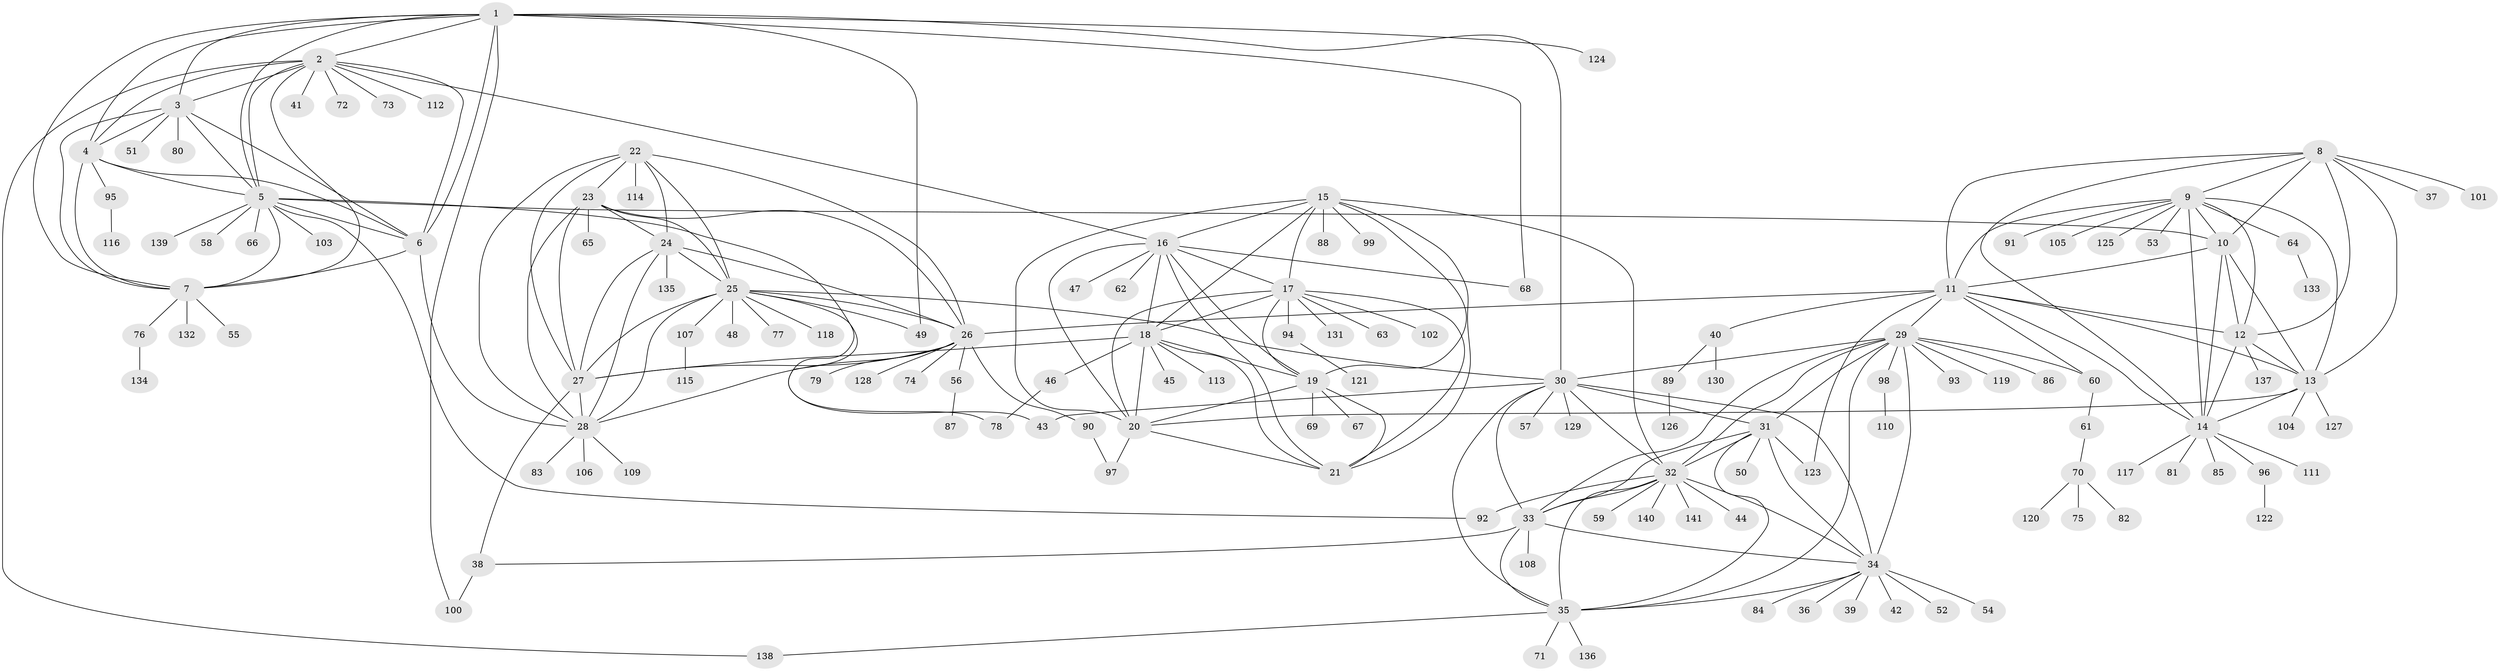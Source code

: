 // coarse degree distribution, {4: 0.03571428571428571, 7: 0.023809523809523808, 12: 0.011904761904761904, 6: 0.023809523809523808, 5: 0.023809523809523808, 8: 0.011904761904761904, 1: 0.7976190476190477, 3: 0.011904761904761904, 15: 0.011904761904761904, 2: 0.011904761904761904, 14: 0.023809523809523808, 17: 0.011904761904761904}
// Generated by graph-tools (version 1.1) at 2025/57/03/04/25 21:57:30]
// undirected, 141 vertices, 232 edges
graph export_dot {
graph [start="1"]
  node [color=gray90,style=filled];
  1;
  2;
  3;
  4;
  5;
  6;
  7;
  8;
  9;
  10;
  11;
  12;
  13;
  14;
  15;
  16;
  17;
  18;
  19;
  20;
  21;
  22;
  23;
  24;
  25;
  26;
  27;
  28;
  29;
  30;
  31;
  32;
  33;
  34;
  35;
  36;
  37;
  38;
  39;
  40;
  41;
  42;
  43;
  44;
  45;
  46;
  47;
  48;
  49;
  50;
  51;
  52;
  53;
  54;
  55;
  56;
  57;
  58;
  59;
  60;
  61;
  62;
  63;
  64;
  65;
  66;
  67;
  68;
  69;
  70;
  71;
  72;
  73;
  74;
  75;
  76;
  77;
  78;
  79;
  80;
  81;
  82;
  83;
  84;
  85;
  86;
  87;
  88;
  89;
  90;
  91;
  92;
  93;
  94;
  95;
  96;
  97;
  98;
  99;
  100;
  101;
  102;
  103;
  104;
  105;
  106;
  107;
  108;
  109;
  110;
  111;
  112;
  113;
  114;
  115;
  116;
  117;
  118;
  119;
  120;
  121;
  122;
  123;
  124;
  125;
  126;
  127;
  128;
  129;
  130;
  131;
  132;
  133;
  134;
  135;
  136;
  137;
  138;
  139;
  140;
  141;
  1 -- 2;
  1 -- 3;
  1 -- 4;
  1 -- 5;
  1 -- 6;
  1 -- 7;
  1 -- 30;
  1 -- 49;
  1 -- 68;
  1 -- 100;
  1 -- 124;
  2 -- 3;
  2 -- 4;
  2 -- 5;
  2 -- 6;
  2 -- 7;
  2 -- 16;
  2 -- 41;
  2 -- 72;
  2 -- 73;
  2 -- 112;
  2 -- 138;
  3 -- 4;
  3 -- 5;
  3 -- 6;
  3 -- 7;
  3 -- 51;
  3 -- 80;
  4 -- 5;
  4 -- 6;
  4 -- 7;
  4 -- 95;
  5 -- 6;
  5 -- 7;
  5 -- 10;
  5 -- 58;
  5 -- 66;
  5 -- 78;
  5 -- 92;
  5 -- 103;
  5 -- 139;
  6 -- 7;
  6 -- 28;
  7 -- 55;
  7 -- 76;
  7 -- 132;
  8 -- 9;
  8 -- 10;
  8 -- 11;
  8 -- 12;
  8 -- 13;
  8 -- 14;
  8 -- 37;
  8 -- 101;
  9 -- 10;
  9 -- 11;
  9 -- 12;
  9 -- 13;
  9 -- 14;
  9 -- 53;
  9 -- 64;
  9 -- 91;
  9 -- 105;
  9 -- 125;
  10 -- 11;
  10 -- 12;
  10 -- 13;
  10 -- 14;
  11 -- 12;
  11 -- 13;
  11 -- 14;
  11 -- 26;
  11 -- 29;
  11 -- 40;
  11 -- 60;
  11 -- 123;
  12 -- 13;
  12 -- 14;
  12 -- 137;
  13 -- 14;
  13 -- 20;
  13 -- 104;
  13 -- 127;
  14 -- 81;
  14 -- 85;
  14 -- 96;
  14 -- 111;
  14 -- 117;
  15 -- 16;
  15 -- 17;
  15 -- 18;
  15 -- 19;
  15 -- 20;
  15 -- 21;
  15 -- 32;
  15 -- 88;
  15 -- 99;
  16 -- 17;
  16 -- 18;
  16 -- 19;
  16 -- 20;
  16 -- 21;
  16 -- 47;
  16 -- 62;
  16 -- 68;
  17 -- 18;
  17 -- 19;
  17 -- 20;
  17 -- 21;
  17 -- 63;
  17 -- 94;
  17 -- 102;
  17 -- 131;
  18 -- 19;
  18 -- 20;
  18 -- 21;
  18 -- 27;
  18 -- 45;
  18 -- 46;
  18 -- 113;
  19 -- 20;
  19 -- 21;
  19 -- 67;
  19 -- 69;
  20 -- 21;
  20 -- 97;
  22 -- 23;
  22 -- 24;
  22 -- 25;
  22 -- 26;
  22 -- 27;
  22 -- 28;
  22 -- 114;
  23 -- 24;
  23 -- 25;
  23 -- 26;
  23 -- 27;
  23 -- 28;
  23 -- 65;
  24 -- 25;
  24 -- 26;
  24 -- 27;
  24 -- 28;
  24 -- 135;
  25 -- 26;
  25 -- 27;
  25 -- 28;
  25 -- 30;
  25 -- 43;
  25 -- 48;
  25 -- 49;
  25 -- 77;
  25 -- 107;
  25 -- 118;
  26 -- 27;
  26 -- 28;
  26 -- 56;
  26 -- 74;
  26 -- 79;
  26 -- 90;
  26 -- 128;
  27 -- 28;
  27 -- 38;
  28 -- 83;
  28 -- 106;
  28 -- 109;
  29 -- 30;
  29 -- 31;
  29 -- 32;
  29 -- 33;
  29 -- 34;
  29 -- 35;
  29 -- 60;
  29 -- 86;
  29 -- 93;
  29 -- 98;
  29 -- 119;
  30 -- 31;
  30 -- 32;
  30 -- 33;
  30 -- 34;
  30 -- 35;
  30 -- 43;
  30 -- 57;
  30 -- 129;
  31 -- 32;
  31 -- 33;
  31 -- 34;
  31 -- 35;
  31 -- 50;
  31 -- 123;
  32 -- 33;
  32 -- 34;
  32 -- 35;
  32 -- 44;
  32 -- 59;
  32 -- 92;
  32 -- 140;
  32 -- 141;
  33 -- 34;
  33 -- 35;
  33 -- 38;
  33 -- 108;
  34 -- 35;
  34 -- 36;
  34 -- 39;
  34 -- 42;
  34 -- 52;
  34 -- 54;
  34 -- 84;
  35 -- 71;
  35 -- 136;
  35 -- 138;
  38 -- 100;
  40 -- 89;
  40 -- 130;
  46 -- 78;
  56 -- 87;
  60 -- 61;
  61 -- 70;
  64 -- 133;
  70 -- 75;
  70 -- 82;
  70 -- 120;
  76 -- 134;
  89 -- 126;
  90 -- 97;
  94 -- 121;
  95 -- 116;
  96 -- 122;
  98 -- 110;
  107 -- 115;
}
